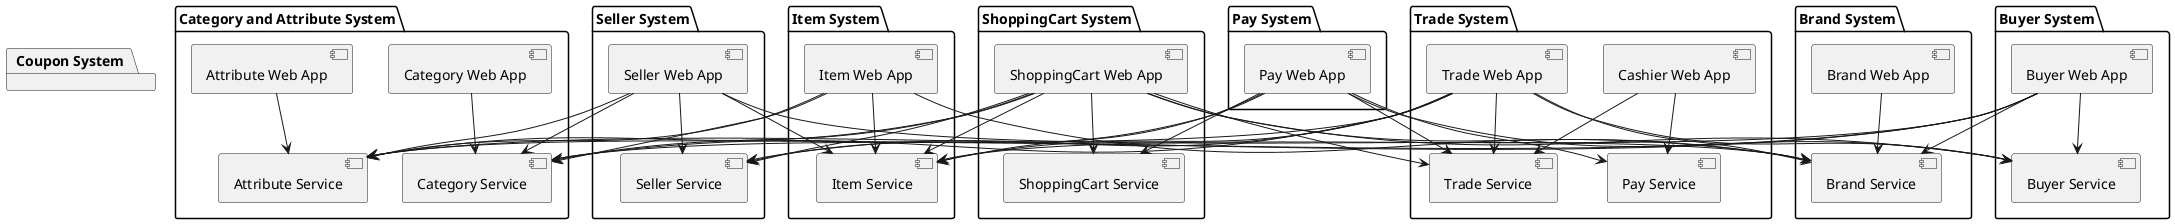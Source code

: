 @startuml

package "Category and Attribute System" {
    [Category Service]
    [Attribute Service]

    [Category Web App] --> [Category Service]
    [Attribute Web App] --> [Attribute Service]

}

package "Brand System" {
    [Brand Service]

    [Brand Web App] --> [Brand Service]
}

package "Item System" {
    [Item Web App] --> [Item Service]
    [Item Web App] --> [Category Service]
    [Item Web App] --> [Attribute Service]
    [Item Web App] --> [Brand Service]
}

package "Buyer System" {
    [Buyer Web App] --> [Buyer Service]
    [Buyer Web App] --> [Category Service]
    [Buyer Web App] --> [Attribute Service]
    [Buyer Web App] --> [Brand Service]
    [Buyer Web App] --> [Item Service]
}

package "Seller System" {
    [Seller Web App] --> [Seller Service]
    [Seller Web App] --> [Category Service]
    [Seller Web App] --> [Attribute Service]
    [Seller Web App] --> [Brand Service]
    [Seller Web App] --> [Item Service]
}

package "Trade System" {
    [Trade Web App] --> [Trade Service]
    [Trade Web App] --> [Category Service]
    [Trade Web App] --> [Attribute Service]
    [Trade Web App] --> [Brand Service]
    [Trade Web App] --> [Item Service]
    [Trade Web App] --> [Seller Service]
    [Trade Web App] --> [Buyer Service]
    [Cashier Web App] --> [Trade Service]
    [Cashier Web App] --> [Pay Service]
}

package "ShoppingCart System" {
    [ShoppingCart Web App] --> [ShoppingCart Service]
    [ShoppingCart Web App] --> [Category Service]
    [ShoppingCart Web App] --> [Attribute Service]
    [ShoppingCart Web App] --> [Brand Service]
    [ShoppingCart Web App] --> [Item Service]
    [ShoppingCart Web App] --> [Seller Service]
    [ShoppingCart Web App] --> [Buyer Service]
    [ShoppingCart Web App] --> [Trade Service]
}

package "Pay System" {
    [Pay Web App] --> [Pay Service]
    [Pay Web App] --> [Trade Service]
    [Pay Web App] --> [ShoppingCart Service]
    [Pay Web App] --> [Item Service]
    [Pay Web App] --> [Seller Service]
    [Pay Web App] --> [Buyer Service]
}

package "Coupon System" {

}

@enduml